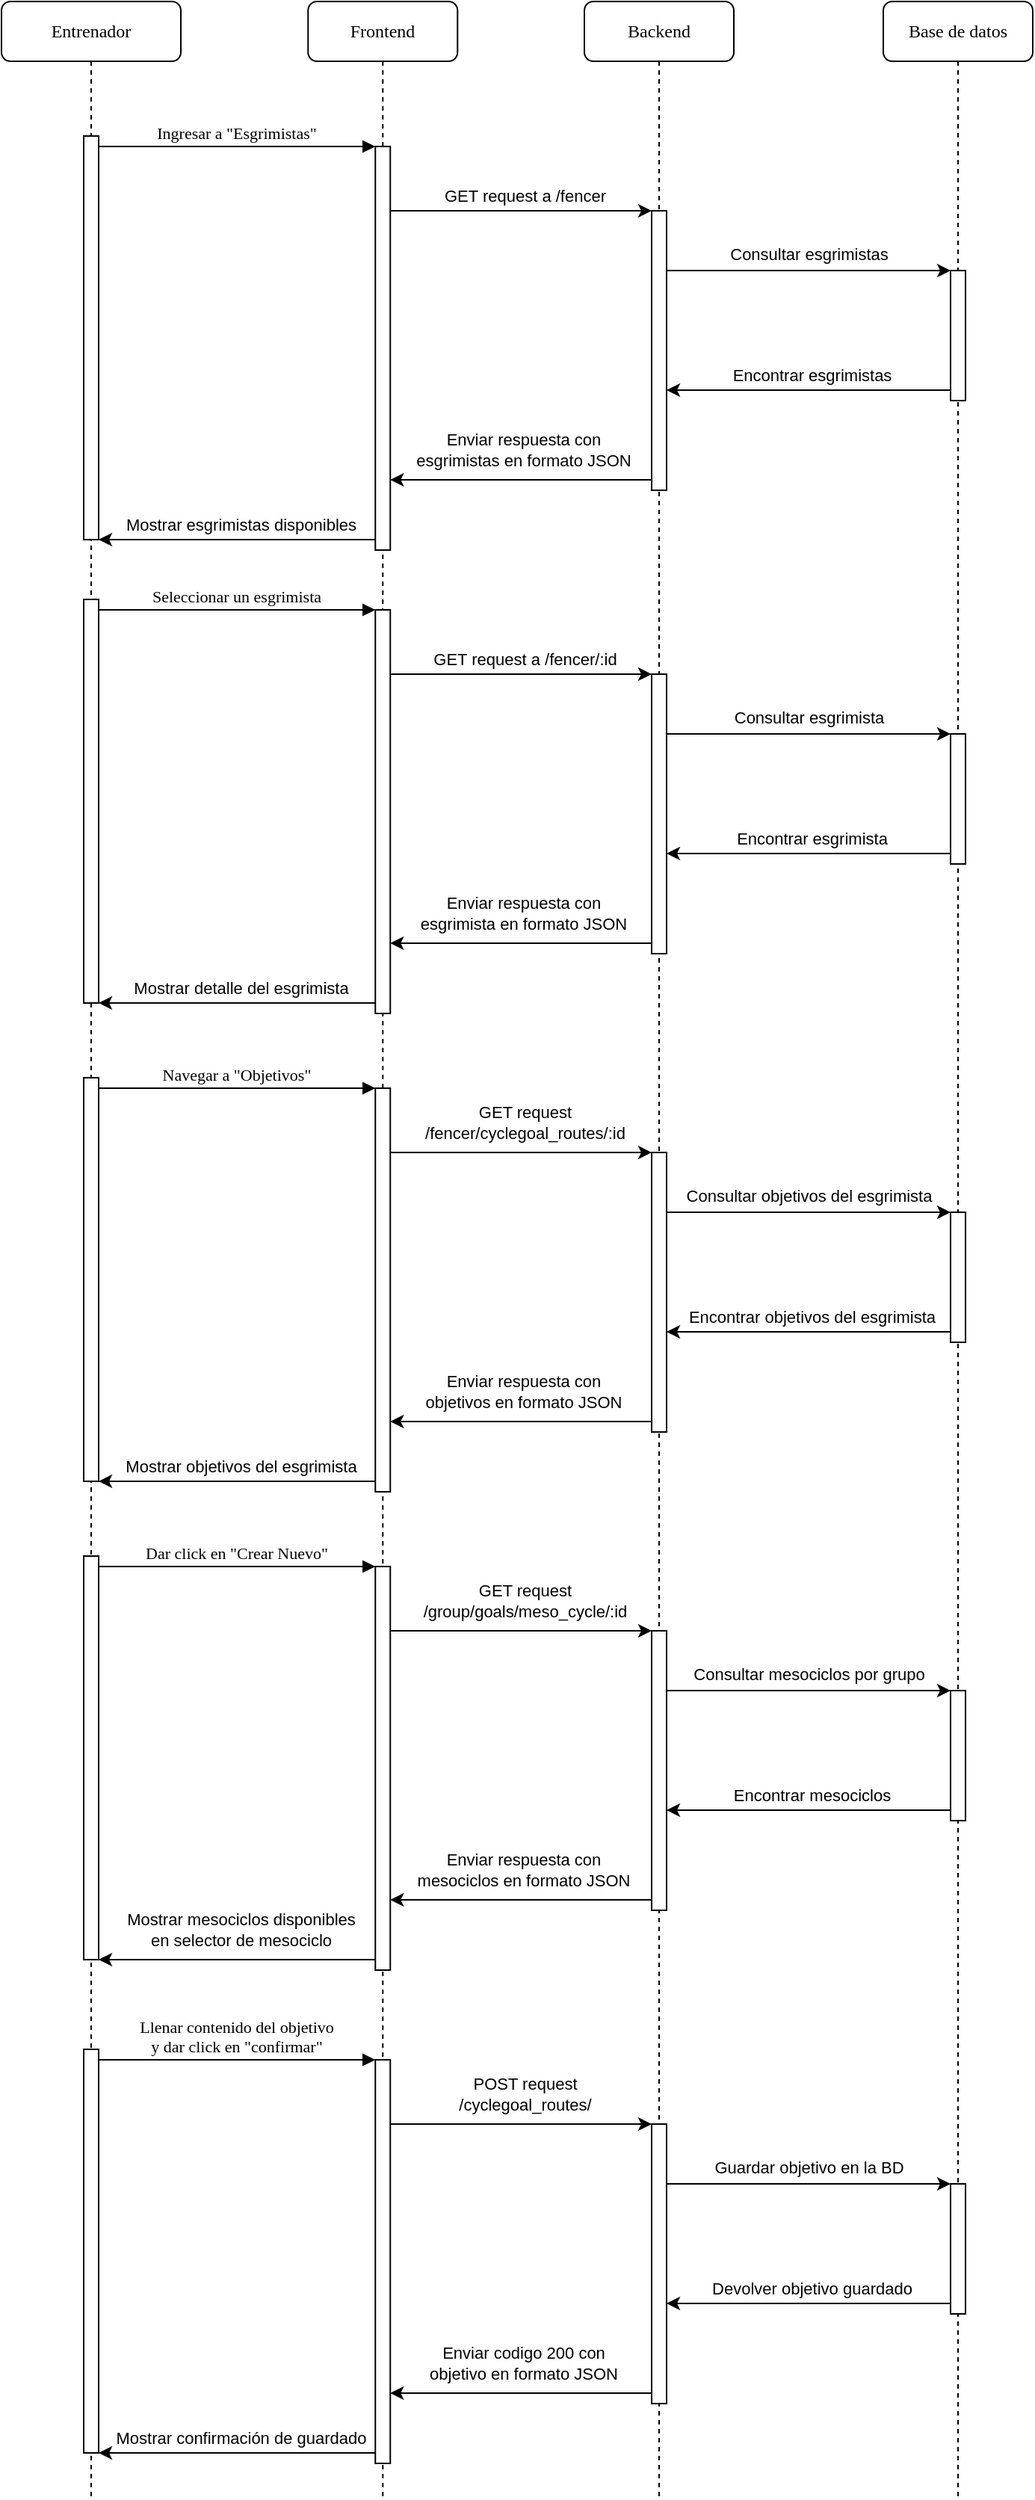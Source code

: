 <mxfile version="21.6.2" type="device">
  <diagram id="Gi5_93j05Tq5kSE1P_lF" name="Page-2">
    <mxGraphModel dx="1266" dy="746" grid="1" gridSize="10" guides="1" tooltips="1" connect="1" arrows="1" fold="1" page="1" pageScale="1" pageWidth="850" pageHeight="1100" math="0" shadow="0">
      <root>
        <mxCell id="0" />
        <mxCell id="1" parent="0" />
        <mxCell id="ZZxpTI72Ch4nWyN-9ozh-1" value="Backend" style="shape=umlLifeline;perimeter=lifelinePerimeter;whiteSpace=wrap;html=1;container=0;collapsible=0;recursiveResize=0;outlineConnect=0;rounded=1;shadow=0;comic=0;labelBackgroundColor=none;strokeWidth=1;fontFamily=Verdana;fontSize=12;align=center;" parent="1" vertex="1">
          <mxGeometry x="620" y="90" width="100" height="1670" as="geometry" />
        </mxCell>
        <mxCell id="ZZxpTI72Ch4nWyN-9ozh-6" value="Base de datos" style="shape=umlLifeline;perimeter=lifelinePerimeter;whiteSpace=wrap;html=1;container=0;collapsible=0;recursiveResize=0;outlineConnect=0;rounded=1;shadow=0;comic=0;labelBackgroundColor=none;strokeWidth=1;fontFamily=Verdana;fontSize=12;align=center;" parent="1" vertex="1">
          <mxGeometry x="820" y="90" width="100" height="1670" as="geometry" />
        </mxCell>
        <mxCell id="ZZxpTI72Ch4nWyN-9ozh-11" value="Entrenador" style="shape=umlLifeline;perimeter=lifelinePerimeter;whiteSpace=wrap;html=1;container=0;collapsible=0;recursiveResize=0;outlineConnect=0;rounded=1;shadow=0;comic=0;labelBackgroundColor=none;strokeWidth=1;fontFamily=Verdana;fontSize=12;align=center;" parent="1" vertex="1">
          <mxGeometry x="230" y="90" width="120" height="1670" as="geometry" />
        </mxCell>
        <mxCell id="ZZxpTI72Ch4nWyN-9ozh-21" value="Frontend" style="shape=umlLifeline;perimeter=lifelinePerimeter;whiteSpace=wrap;html=1;container=0;collapsible=0;recursiveResize=0;outlineConnect=0;rounded=1;shadow=0;comic=0;labelBackgroundColor=none;strokeWidth=1;fontFamily=Verdana;fontSize=12;align=center;" parent="1" vertex="1">
          <mxGeometry x="435.13" y="90" width="100" height="1670" as="geometry" />
        </mxCell>
        <mxCell id="ZZxpTI72Ch4nWyN-9ozh-12" value="" style="html=1;points=[];perimeter=orthogonalPerimeter;rounded=0;shadow=0;comic=0;labelBackgroundColor=none;strokeWidth=1;fontFamily=Verdana;fontSize=12;align=center;" parent="1" vertex="1">
          <mxGeometry x="285" y="180" width="10" height="270" as="geometry" />
        </mxCell>
        <mxCell id="mXo3GQkAn6UmXGM8vVlt-14" style="edgeStyle=orthogonalEdgeStyle;rounded=0;orthogonalLoop=1;jettySize=auto;html=1;" parent="1" source="UpYW0VXzlztQtEfswIcR-47" target="UpYW0VXzlztQtEfswIcR-48" edge="1">
          <mxGeometry relative="1" as="geometry">
            <Array as="points">
              <mxPoint x="770" y="270" />
              <mxPoint x="770" y="270" />
            </Array>
          </mxGeometry>
        </mxCell>
        <mxCell id="mXo3GQkAn6UmXGM8vVlt-15" value="Consultar esgrimistas" style="edgeLabel;html=1;align=center;verticalAlign=middle;resizable=0;points=[];" parent="mXo3GQkAn6UmXGM8vVlt-14" vertex="1" connectable="0">
          <mxGeometry x="-0.063" relative="1" as="geometry">
            <mxPoint x="6" y="-11" as="offset" />
          </mxGeometry>
        </mxCell>
        <mxCell id="mXo3GQkAn6UmXGM8vVlt-18" style="edgeStyle=orthogonalEdgeStyle;rounded=0;orthogonalLoop=1;jettySize=auto;html=1;" parent="1" source="UpYW0VXzlztQtEfswIcR-47" target="UpYW0VXzlztQtEfswIcR-55" edge="1">
          <mxGeometry relative="1" as="geometry">
            <Array as="points">
              <mxPoint x="580" y="410" />
              <mxPoint x="580" y="410" />
            </Array>
          </mxGeometry>
        </mxCell>
        <mxCell id="mXo3GQkAn6UmXGM8vVlt-19" value="Enviar respuesta con &lt;br&gt;esgrimistas en formato JSON" style="edgeLabel;html=1;align=center;verticalAlign=middle;resizable=0;points=[];" parent="mXo3GQkAn6UmXGM8vVlt-18" vertex="1" connectable="0">
          <mxGeometry x="-0.018" y="1" relative="1" as="geometry">
            <mxPoint y="-21" as="offset" />
          </mxGeometry>
        </mxCell>
        <mxCell id="UpYW0VXzlztQtEfswIcR-47" value="" style="html=1;points=[];perimeter=orthogonalPerimeter;rounded=0;shadow=0;comic=0;labelBackgroundColor=none;strokeWidth=1;fontFamily=Verdana;fontSize=12;align=center;" parent="1" vertex="1">
          <mxGeometry x="665" y="230" width="10" height="187" as="geometry" />
        </mxCell>
        <mxCell id="mXo3GQkAn6UmXGM8vVlt-16" style="edgeStyle=orthogonalEdgeStyle;rounded=0;orthogonalLoop=1;jettySize=auto;html=1;" parent="1" source="UpYW0VXzlztQtEfswIcR-48" target="UpYW0VXzlztQtEfswIcR-47" edge="1">
          <mxGeometry relative="1" as="geometry">
            <Array as="points">
              <mxPoint x="770" y="350" />
              <mxPoint x="770" y="350" />
            </Array>
          </mxGeometry>
        </mxCell>
        <mxCell id="mXo3GQkAn6UmXGM8vVlt-17" value="Encontrar esgrimistas" style="edgeLabel;html=1;align=center;verticalAlign=middle;resizable=0;points=[];" parent="mXo3GQkAn6UmXGM8vVlt-16" vertex="1" connectable="0">
          <mxGeometry x="-0.021" y="3" relative="1" as="geometry">
            <mxPoint y="-13" as="offset" />
          </mxGeometry>
        </mxCell>
        <mxCell id="UpYW0VXzlztQtEfswIcR-48" value="" style="html=1;points=[];perimeter=orthogonalPerimeter;rounded=0;shadow=0;comic=0;labelBackgroundColor=none;strokeWidth=1;fontFamily=Verdana;fontSize=12;align=center;" parent="1" vertex="1">
          <mxGeometry x="865" y="270" width="10" height="87" as="geometry" />
        </mxCell>
        <mxCell id="UpYW0VXzlztQtEfswIcR-49" value="Ingresar a &quot;Esgrimistas&quot;" style="html=1;verticalAlign=bottom;endArrow=block;entryX=0;entryY=0;labelBackgroundColor=none;fontFamily=Verdana;fontSize=11;edgeStyle=elbowEdgeStyle;elbow=vertical;" parent="1" target="UpYW0VXzlztQtEfswIcR-55" edge="1">
          <mxGeometry x="-0.006" relative="1" as="geometry">
            <mxPoint x="295" y="187" as="sourcePoint" />
            <mxPoint as="offset" />
          </mxGeometry>
        </mxCell>
        <mxCell id="mXo3GQkAn6UmXGM8vVlt-9" style="edgeStyle=orthogonalEdgeStyle;rounded=0;orthogonalLoop=1;jettySize=auto;html=1;" parent="1" source="UpYW0VXzlztQtEfswIcR-55" target="UpYW0VXzlztQtEfswIcR-47" edge="1">
          <mxGeometry relative="1" as="geometry">
            <Array as="points">
              <mxPoint x="580" y="230" />
              <mxPoint x="580" y="230" />
            </Array>
          </mxGeometry>
        </mxCell>
        <mxCell id="mXo3GQkAn6UmXGM8vVlt-12" value="GET request a /fencer" style="edgeLabel;html=1;align=center;verticalAlign=middle;resizable=0;points=[];" parent="mXo3GQkAn6UmXGM8vVlt-9" vertex="1" connectable="0">
          <mxGeometry x="0.131" y="1" relative="1" as="geometry">
            <mxPoint x="-9" y="-9" as="offset" />
          </mxGeometry>
        </mxCell>
        <mxCell id="mXo3GQkAn6UmXGM8vVlt-20" style="edgeStyle=orthogonalEdgeStyle;rounded=0;orthogonalLoop=1;jettySize=auto;html=1;" parent="1" source="UpYW0VXzlztQtEfswIcR-55" target="ZZxpTI72Ch4nWyN-9ozh-12" edge="1">
          <mxGeometry relative="1" as="geometry">
            <Array as="points">
              <mxPoint x="400" y="450" />
              <mxPoint x="400" y="450" />
            </Array>
          </mxGeometry>
        </mxCell>
        <mxCell id="mXo3GQkAn6UmXGM8vVlt-21" value="Mostrar esgrimistas disponibles" style="edgeLabel;html=1;align=center;verticalAlign=middle;resizable=0;points=[];" parent="mXo3GQkAn6UmXGM8vVlt-20" vertex="1" connectable="0">
          <mxGeometry x="0.226" y="3" relative="1" as="geometry">
            <mxPoint x="23" y="-13" as="offset" />
          </mxGeometry>
        </mxCell>
        <mxCell id="UpYW0VXzlztQtEfswIcR-55" value="" style="html=1;points=[];perimeter=orthogonalPerimeter;rounded=0;shadow=0;comic=0;labelBackgroundColor=none;strokeWidth=1;fontFamily=Verdana;fontSize=12;align=center;" parent="1" vertex="1">
          <mxGeometry x="480.13" y="187" width="10" height="270" as="geometry" />
        </mxCell>
        <mxCell id="mXo3GQkAn6UmXGM8vVlt-37" value="" style="html=1;points=[];perimeter=orthogonalPerimeter;rounded=0;shadow=0;comic=0;labelBackgroundColor=none;strokeWidth=1;fontFamily=Verdana;fontSize=12;align=center;" parent="1" vertex="1">
          <mxGeometry x="285" y="490" width="10" height="270" as="geometry" />
        </mxCell>
        <mxCell id="mXo3GQkAn6UmXGM8vVlt-38" style="edgeStyle=orthogonalEdgeStyle;rounded=0;orthogonalLoop=1;jettySize=auto;html=1;" parent="1" source="mXo3GQkAn6UmXGM8vVlt-42" target="mXo3GQkAn6UmXGM8vVlt-45" edge="1">
          <mxGeometry relative="1" as="geometry">
            <Array as="points">
              <mxPoint x="770" y="580" />
              <mxPoint x="770" y="580" />
            </Array>
          </mxGeometry>
        </mxCell>
        <mxCell id="mXo3GQkAn6UmXGM8vVlt-39" value="Consultar esgrimista" style="edgeLabel;html=1;align=center;verticalAlign=middle;resizable=0;points=[];" parent="mXo3GQkAn6UmXGM8vVlt-38" vertex="1" connectable="0">
          <mxGeometry x="-0.063" relative="1" as="geometry">
            <mxPoint x="6" y="-11" as="offset" />
          </mxGeometry>
        </mxCell>
        <mxCell id="mXo3GQkAn6UmXGM8vVlt-40" style="edgeStyle=orthogonalEdgeStyle;rounded=0;orthogonalLoop=1;jettySize=auto;html=1;" parent="1" source="mXo3GQkAn6UmXGM8vVlt-42" target="mXo3GQkAn6UmXGM8vVlt-51" edge="1">
          <mxGeometry relative="1" as="geometry">
            <Array as="points">
              <mxPoint x="580" y="720" />
              <mxPoint x="580" y="720" />
            </Array>
          </mxGeometry>
        </mxCell>
        <mxCell id="mXo3GQkAn6UmXGM8vVlt-41" value="Enviar respuesta con &lt;br&gt;esgrimista en formato JSON" style="edgeLabel;html=1;align=center;verticalAlign=middle;resizable=0;points=[];" parent="mXo3GQkAn6UmXGM8vVlt-40" vertex="1" connectable="0">
          <mxGeometry x="-0.018" y="1" relative="1" as="geometry">
            <mxPoint y="-21" as="offset" />
          </mxGeometry>
        </mxCell>
        <mxCell id="mXo3GQkAn6UmXGM8vVlt-42" value="" style="html=1;points=[];perimeter=orthogonalPerimeter;rounded=0;shadow=0;comic=0;labelBackgroundColor=none;strokeWidth=1;fontFamily=Verdana;fontSize=12;align=center;" parent="1" vertex="1">
          <mxGeometry x="665" y="540" width="10" height="187" as="geometry" />
        </mxCell>
        <mxCell id="mXo3GQkAn6UmXGM8vVlt-43" style="edgeStyle=orthogonalEdgeStyle;rounded=0;orthogonalLoop=1;jettySize=auto;html=1;" parent="1" source="mXo3GQkAn6UmXGM8vVlt-45" target="mXo3GQkAn6UmXGM8vVlt-42" edge="1">
          <mxGeometry relative="1" as="geometry">
            <Array as="points">
              <mxPoint x="770" y="660" />
              <mxPoint x="770" y="660" />
            </Array>
          </mxGeometry>
        </mxCell>
        <mxCell id="mXo3GQkAn6UmXGM8vVlt-44" value="Encontrar esgrimista" style="edgeLabel;html=1;align=center;verticalAlign=middle;resizable=0;points=[];" parent="mXo3GQkAn6UmXGM8vVlt-43" vertex="1" connectable="0">
          <mxGeometry x="-0.021" y="3" relative="1" as="geometry">
            <mxPoint y="-13" as="offset" />
          </mxGeometry>
        </mxCell>
        <mxCell id="mXo3GQkAn6UmXGM8vVlt-45" value="" style="html=1;points=[];perimeter=orthogonalPerimeter;rounded=0;shadow=0;comic=0;labelBackgroundColor=none;strokeWidth=1;fontFamily=Verdana;fontSize=12;align=center;" parent="1" vertex="1">
          <mxGeometry x="865" y="580" width="10" height="87" as="geometry" />
        </mxCell>
        <mxCell id="mXo3GQkAn6UmXGM8vVlt-46" value="Seleccionar un esgrimista" style="html=1;verticalAlign=bottom;endArrow=block;entryX=0;entryY=0;labelBackgroundColor=none;fontFamily=Verdana;fontSize=11;edgeStyle=elbowEdgeStyle;elbow=vertical;" parent="1" target="mXo3GQkAn6UmXGM8vVlt-51" edge="1">
          <mxGeometry x="-0.006" relative="1" as="geometry">
            <mxPoint x="295" y="497" as="sourcePoint" />
            <mxPoint as="offset" />
          </mxGeometry>
        </mxCell>
        <mxCell id="mXo3GQkAn6UmXGM8vVlt-47" style="edgeStyle=orthogonalEdgeStyle;rounded=0;orthogonalLoop=1;jettySize=auto;html=1;" parent="1" source="mXo3GQkAn6UmXGM8vVlt-51" target="mXo3GQkAn6UmXGM8vVlt-42" edge="1">
          <mxGeometry relative="1" as="geometry">
            <Array as="points">
              <mxPoint x="580" y="540" />
              <mxPoint x="580" y="540" />
            </Array>
          </mxGeometry>
        </mxCell>
        <mxCell id="mXo3GQkAn6UmXGM8vVlt-48" value="GET request a /fencer/:id" style="edgeLabel;html=1;align=center;verticalAlign=middle;resizable=0;points=[];" parent="mXo3GQkAn6UmXGM8vVlt-47" vertex="1" connectable="0">
          <mxGeometry x="0.131" y="1" relative="1" as="geometry">
            <mxPoint x="-9" y="-9" as="offset" />
          </mxGeometry>
        </mxCell>
        <mxCell id="mXo3GQkAn6UmXGM8vVlt-49" style="edgeStyle=orthogonalEdgeStyle;rounded=0;orthogonalLoop=1;jettySize=auto;html=1;" parent="1" source="mXo3GQkAn6UmXGM8vVlt-51" target="mXo3GQkAn6UmXGM8vVlt-37" edge="1">
          <mxGeometry relative="1" as="geometry">
            <Array as="points">
              <mxPoint x="400" y="760" />
              <mxPoint x="400" y="760" />
            </Array>
          </mxGeometry>
        </mxCell>
        <mxCell id="mXo3GQkAn6UmXGM8vVlt-50" value="Mostrar detalle del esgrimista" style="edgeLabel;html=1;align=center;verticalAlign=middle;resizable=0;points=[];" parent="mXo3GQkAn6UmXGM8vVlt-49" vertex="1" connectable="0">
          <mxGeometry x="0.226" y="3" relative="1" as="geometry">
            <mxPoint x="23" y="-13" as="offset" />
          </mxGeometry>
        </mxCell>
        <mxCell id="mXo3GQkAn6UmXGM8vVlt-51" value="" style="html=1;points=[];perimeter=orthogonalPerimeter;rounded=0;shadow=0;comic=0;labelBackgroundColor=none;strokeWidth=1;fontFamily=Verdana;fontSize=12;align=center;" parent="1" vertex="1">
          <mxGeometry x="480.13" y="497" width="10" height="270" as="geometry" />
        </mxCell>
        <mxCell id="mXo3GQkAn6UmXGM8vVlt-52" value="" style="html=1;points=[];perimeter=orthogonalPerimeter;rounded=0;shadow=0;comic=0;labelBackgroundColor=none;strokeWidth=1;fontFamily=Verdana;fontSize=12;align=center;" parent="1" vertex="1">
          <mxGeometry x="285" y="810" width="10" height="270" as="geometry" />
        </mxCell>
        <mxCell id="mXo3GQkAn6UmXGM8vVlt-53" style="edgeStyle=orthogonalEdgeStyle;rounded=0;orthogonalLoop=1;jettySize=auto;html=1;" parent="1" source="mXo3GQkAn6UmXGM8vVlt-57" target="mXo3GQkAn6UmXGM8vVlt-60" edge="1">
          <mxGeometry relative="1" as="geometry">
            <Array as="points">
              <mxPoint x="770" y="900" />
              <mxPoint x="770" y="900" />
            </Array>
          </mxGeometry>
        </mxCell>
        <mxCell id="mXo3GQkAn6UmXGM8vVlt-54" value="Consultar objetivos del esgrimista" style="edgeLabel;html=1;align=center;verticalAlign=middle;resizable=0;points=[];" parent="mXo3GQkAn6UmXGM8vVlt-53" vertex="1" connectable="0">
          <mxGeometry x="-0.063" relative="1" as="geometry">
            <mxPoint x="6" y="-11" as="offset" />
          </mxGeometry>
        </mxCell>
        <mxCell id="mXo3GQkAn6UmXGM8vVlt-55" style="edgeStyle=orthogonalEdgeStyle;rounded=0;orthogonalLoop=1;jettySize=auto;html=1;" parent="1" source="mXo3GQkAn6UmXGM8vVlt-57" target="mXo3GQkAn6UmXGM8vVlt-66" edge="1">
          <mxGeometry relative="1" as="geometry">
            <Array as="points">
              <mxPoint x="580" y="1040" />
              <mxPoint x="580" y="1040" />
            </Array>
          </mxGeometry>
        </mxCell>
        <mxCell id="mXo3GQkAn6UmXGM8vVlt-56" value="Enviar respuesta con &lt;br&gt;objetivos en formato JSON" style="edgeLabel;html=1;align=center;verticalAlign=middle;resizable=0;points=[];" parent="mXo3GQkAn6UmXGM8vVlt-55" vertex="1" connectable="0">
          <mxGeometry x="-0.018" y="1" relative="1" as="geometry">
            <mxPoint y="-21" as="offset" />
          </mxGeometry>
        </mxCell>
        <mxCell id="mXo3GQkAn6UmXGM8vVlt-57" value="" style="html=1;points=[];perimeter=orthogonalPerimeter;rounded=0;shadow=0;comic=0;labelBackgroundColor=none;strokeWidth=1;fontFamily=Verdana;fontSize=12;align=center;" parent="1" vertex="1">
          <mxGeometry x="665" y="860" width="10" height="187" as="geometry" />
        </mxCell>
        <mxCell id="mXo3GQkAn6UmXGM8vVlt-58" style="edgeStyle=orthogonalEdgeStyle;rounded=0;orthogonalLoop=1;jettySize=auto;html=1;" parent="1" source="mXo3GQkAn6UmXGM8vVlt-60" target="mXo3GQkAn6UmXGM8vVlt-57" edge="1">
          <mxGeometry relative="1" as="geometry">
            <Array as="points">
              <mxPoint x="770" y="980" />
              <mxPoint x="770" y="980" />
            </Array>
          </mxGeometry>
        </mxCell>
        <mxCell id="mXo3GQkAn6UmXGM8vVlt-59" value="Encontrar objetivos del esgrimista" style="edgeLabel;html=1;align=center;verticalAlign=middle;resizable=0;points=[];" parent="mXo3GQkAn6UmXGM8vVlt-58" vertex="1" connectable="0">
          <mxGeometry x="-0.021" y="3" relative="1" as="geometry">
            <mxPoint y="-13" as="offset" />
          </mxGeometry>
        </mxCell>
        <mxCell id="mXo3GQkAn6UmXGM8vVlt-60" value="" style="html=1;points=[];perimeter=orthogonalPerimeter;rounded=0;shadow=0;comic=0;labelBackgroundColor=none;strokeWidth=1;fontFamily=Verdana;fontSize=12;align=center;" parent="1" vertex="1">
          <mxGeometry x="865" y="900" width="10" height="87" as="geometry" />
        </mxCell>
        <mxCell id="mXo3GQkAn6UmXGM8vVlt-61" value="Navegar a &quot;Objetivos&quot;" style="html=1;verticalAlign=bottom;endArrow=block;entryX=0;entryY=0;labelBackgroundColor=none;fontFamily=Verdana;fontSize=11;edgeStyle=elbowEdgeStyle;elbow=vertical;" parent="1" target="mXo3GQkAn6UmXGM8vVlt-66" edge="1">
          <mxGeometry x="-0.006" relative="1" as="geometry">
            <mxPoint x="295" y="817" as="sourcePoint" />
            <mxPoint as="offset" />
          </mxGeometry>
        </mxCell>
        <mxCell id="mXo3GQkAn6UmXGM8vVlt-62" style="edgeStyle=orthogonalEdgeStyle;rounded=0;orthogonalLoop=1;jettySize=auto;html=1;" parent="1" source="mXo3GQkAn6UmXGM8vVlt-66" target="mXo3GQkAn6UmXGM8vVlt-57" edge="1">
          <mxGeometry relative="1" as="geometry">
            <Array as="points">
              <mxPoint x="580" y="860" />
              <mxPoint x="580" y="860" />
            </Array>
          </mxGeometry>
        </mxCell>
        <mxCell id="mXo3GQkAn6UmXGM8vVlt-63" value="GET request &lt;br&gt;/fencer/cyclegoal_routes/:id" style="edgeLabel;html=1;align=center;verticalAlign=middle;resizable=0;points=[];" parent="mXo3GQkAn6UmXGM8vVlt-62" vertex="1" connectable="0">
          <mxGeometry x="0.131" y="1" relative="1" as="geometry">
            <mxPoint x="-9" y="-19" as="offset" />
          </mxGeometry>
        </mxCell>
        <mxCell id="mXo3GQkAn6UmXGM8vVlt-64" style="edgeStyle=orthogonalEdgeStyle;rounded=0;orthogonalLoop=1;jettySize=auto;html=1;" parent="1" source="mXo3GQkAn6UmXGM8vVlt-66" target="mXo3GQkAn6UmXGM8vVlt-52" edge="1">
          <mxGeometry relative="1" as="geometry">
            <Array as="points">
              <mxPoint x="400" y="1080" />
              <mxPoint x="400" y="1080" />
            </Array>
          </mxGeometry>
        </mxCell>
        <mxCell id="mXo3GQkAn6UmXGM8vVlt-65" value="Mostrar objetivos del esgrimista" style="edgeLabel;html=1;align=center;verticalAlign=middle;resizable=0;points=[];" parent="mXo3GQkAn6UmXGM8vVlt-64" vertex="1" connectable="0">
          <mxGeometry x="0.226" y="3" relative="1" as="geometry">
            <mxPoint x="23" y="-13" as="offset" />
          </mxGeometry>
        </mxCell>
        <mxCell id="mXo3GQkAn6UmXGM8vVlt-66" value="" style="html=1;points=[];perimeter=orthogonalPerimeter;rounded=0;shadow=0;comic=0;labelBackgroundColor=none;strokeWidth=1;fontFamily=Verdana;fontSize=12;align=center;" parent="1" vertex="1">
          <mxGeometry x="480.13" y="817" width="10" height="270" as="geometry" />
        </mxCell>
        <mxCell id="mXo3GQkAn6UmXGM8vVlt-67" value="" style="html=1;points=[];perimeter=orthogonalPerimeter;rounded=0;shadow=0;comic=0;labelBackgroundColor=none;strokeWidth=1;fontFamily=Verdana;fontSize=12;align=center;" parent="1" vertex="1">
          <mxGeometry x="285" y="1130" width="10" height="270" as="geometry" />
        </mxCell>
        <mxCell id="mXo3GQkAn6UmXGM8vVlt-68" style="edgeStyle=orthogonalEdgeStyle;rounded=0;orthogonalLoop=1;jettySize=auto;html=1;" parent="1" source="mXo3GQkAn6UmXGM8vVlt-72" target="mXo3GQkAn6UmXGM8vVlt-75" edge="1">
          <mxGeometry relative="1" as="geometry">
            <Array as="points">
              <mxPoint x="770" y="1220" />
              <mxPoint x="770" y="1220" />
            </Array>
          </mxGeometry>
        </mxCell>
        <mxCell id="mXo3GQkAn6UmXGM8vVlt-69" value="Consultar mesociclos por grupo" style="edgeLabel;html=1;align=center;verticalAlign=middle;resizable=0;points=[];" parent="mXo3GQkAn6UmXGM8vVlt-68" vertex="1" connectable="0">
          <mxGeometry x="-0.063" relative="1" as="geometry">
            <mxPoint x="6" y="-11" as="offset" />
          </mxGeometry>
        </mxCell>
        <mxCell id="mXo3GQkAn6UmXGM8vVlt-70" style="edgeStyle=orthogonalEdgeStyle;rounded=0;orthogonalLoop=1;jettySize=auto;html=1;" parent="1" source="mXo3GQkAn6UmXGM8vVlt-72" target="mXo3GQkAn6UmXGM8vVlt-81" edge="1">
          <mxGeometry relative="1" as="geometry">
            <Array as="points">
              <mxPoint x="580" y="1360" />
              <mxPoint x="580" y="1360" />
            </Array>
          </mxGeometry>
        </mxCell>
        <mxCell id="mXo3GQkAn6UmXGM8vVlt-71" value="Enviar respuesta con &lt;br&gt;mesociclos en formato JSON" style="edgeLabel;html=1;align=center;verticalAlign=middle;resizable=0;points=[];" parent="mXo3GQkAn6UmXGM8vVlt-70" vertex="1" connectable="0">
          <mxGeometry x="-0.018" y="1" relative="1" as="geometry">
            <mxPoint y="-21" as="offset" />
          </mxGeometry>
        </mxCell>
        <mxCell id="mXo3GQkAn6UmXGM8vVlt-72" value="" style="html=1;points=[];perimeter=orthogonalPerimeter;rounded=0;shadow=0;comic=0;labelBackgroundColor=none;strokeWidth=1;fontFamily=Verdana;fontSize=12;align=center;" parent="1" vertex="1">
          <mxGeometry x="665" y="1180" width="10" height="187" as="geometry" />
        </mxCell>
        <mxCell id="mXo3GQkAn6UmXGM8vVlt-73" style="edgeStyle=orthogonalEdgeStyle;rounded=0;orthogonalLoop=1;jettySize=auto;html=1;" parent="1" source="mXo3GQkAn6UmXGM8vVlt-75" target="mXo3GQkAn6UmXGM8vVlt-72" edge="1">
          <mxGeometry relative="1" as="geometry">
            <Array as="points">
              <mxPoint x="770" y="1300" />
              <mxPoint x="770" y="1300" />
            </Array>
          </mxGeometry>
        </mxCell>
        <mxCell id="mXo3GQkAn6UmXGM8vVlt-74" value="Encontrar mesociclos" style="edgeLabel;html=1;align=center;verticalAlign=middle;resizable=0;points=[];" parent="mXo3GQkAn6UmXGM8vVlt-73" vertex="1" connectable="0">
          <mxGeometry x="-0.021" y="3" relative="1" as="geometry">
            <mxPoint y="-13" as="offset" />
          </mxGeometry>
        </mxCell>
        <mxCell id="mXo3GQkAn6UmXGM8vVlt-75" value="" style="html=1;points=[];perimeter=orthogonalPerimeter;rounded=0;shadow=0;comic=0;labelBackgroundColor=none;strokeWidth=1;fontFamily=Verdana;fontSize=12;align=center;" parent="1" vertex="1">
          <mxGeometry x="865" y="1220" width="10" height="87" as="geometry" />
        </mxCell>
        <mxCell id="mXo3GQkAn6UmXGM8vVlt-76" value="Dar click en &quot;Crear Nuevo&quot;" style="html=1;verticalAlign=bottom;endArrow=block;entryX=0;entryY=0;labelBackgroundColor=none;fontFamily=Verdana;fontSize=11;edgeStyle=elbowEdgeStyle;elbow=vertical;" parent="1" target="mXo3GQkAn6UmXGM8vVlt-81" edge="1">
          <mxGeometry x="-0.006" relative="1" as="geometry">
            <mxPoint x="295" y="1137" as="sourcePoint" />
            <mxPoint as="offset" />
          </mxGeometry>
        </mxCell>
        <mxCell id="mXo3GQkAn6UmXGM8vVlt-77" style="edgeStyle=orthogonalEdgeStyle;rounded=0;orthogonalLoop=1;jettySize=auto;html=1;" parent="1" source="mXo3GQkAn6UmXGM8vVlt-81" target="mXo3GQkAn6UmXGM8vVlt-72" edge="1">
          <mxGeometry relative="1" as="geometry">
            <Array as="points">
              <mxPoint x="580" y="1180" />
              <mxPoint x="580" y="1180" />
            </Array>
          </mxGeometry>
        </mxCell>
        <mxCell id="mXo3GQkAn6UmXGM8vVlt-78" value="GET request &lt;br&gt;/group/goals/meso_cycle/:id" style="edgeLabel;html=1;align=center;verticalAlign=middle;resizable=0;points=[];" parent="mXo3GQkAn6UmXGM8vVlt-77" vertex="1" connectable="0">
          <mxGeometry x="0.131" y="1" relative="1" as="geometry">
            <mxPoint x="-9" y="-19" as="offset" />
          </mxGeometry>
        </mxCell>
        <mxCell id="mXo3GQkAn6UmXGM8vVlt-79" style="edgeStyle=orthogonalEdgeStyle;rounded=0;orthogonalLoop=1;jettySize=auto;html=1;" parent="1" source="mXo3GQkAn6UmXGM8vVlt-81" target="mXo3GQkAn6UmXGM8vVlt-67" edge="1">
          <mxGeometry relative="1" as="geometry">
            <Array as="points">
              <mxPoint x="400" y="1400" />
              <mxPoint x="400" y="1400" />
            </Array>
          </mxGeometry>
        </mxCell>
        <mxCell id="mXo3GQkAn6UmXGM8vVlt-80" value="Mostrar mesociclos disponibles&lt;br&gt;en selector de mesociclo" style="edgeLabel;html=1;align=center;verticalAlign=middle;resizable=0;points=[];" parent="mXo3GQkAn6UmXGM8vVlt-79" vertex="1" connectable="0">
          <mxGeometry x="0.226" y="3" relative="1" as="geometry">
            <mxPoint x="23" y="-23" as="offset" />
          </mxGeometry>
        </mxCell>
        <mxCell id="mXo3GQkAn6UmXGM8vVlt-81" value="" style="html=1;points=[];perimeter=orthogonalPerimeter;rounded=0;shadow=0;comic=0;labelBackgroundColor=none;strokeWidth=1;fontFamily=Verdana;fontSize=12;align=center;" parent="1" vertex="1">
          <mxGeometry x="480.13" y="1137" width="10" height="270" as="geometry" />
        </mxCell>
        <mxCell id="mXo3GQkAn6UmXGM8vVlt-83" value="" style="html=1;points=[];perimeter=orthogonalPerimeter;rounded=0;shadow=0;comic=0;labelBackgroundColor=none;strokeWidth=1;fontFamily=Verdana;fontSize=12;align=center;" parent="1" vertex="1">
          <mxGeometry x="285" y="1460" width="10" height="270" as="geometry" />
        </mxCell>
        <mxCell id="mXo3GQkAn6UmXGM8vVlt-84" style="edgeStyle=orthogonalEdgeStyle;rounded=0;orthogonalLoop=1;jettySize=auto;html=1;" parent="1" source="mXo3GQkAn6UmXGM8vVlt-88" target="mXo3GQkAn6UmXGM8vVlt-91" edge="1">
          <mxGeometry relative="1" as="geometry">
            <Array as="points">
              <mxPoint x="770" y="1550" />
              <mxPoint x="770" y="1550" />
            </Array>
          </mxGeometry>
        </mxCell>
        <mxCell id="mXo3GQkAn6UmXGM8vVlt-85" value="Guardar objetivo en la BD" style="edgeLabel;html=1;align=center;verticalAlign=middle;resizable=0;points=[];" parent="mXo3GQkAn6UmXGM8vVlt-84" vertex="1" connectable="0">
          <mxGeometry x="-0.063" relative="1" as="geometry">
            <mxPoint x="6" y="-11" as="offset" />
          </mxGeometry>
        </mxCell>
        <mxCell id="mXo3GQkAn6UmXGM8vVlt-86" style="edgeStyle=orthogonalEdgeStyle;rounded=0;orthogonalLoop=1;jettySize=auto;html=1;" parent="1" source="mXo3GQkAn6UmXGM8vVlt-88" target="mXo3GQkAn6UmXGM8vVlt-97" edge="1">
          <mxGeometry relative="1" as="geometry">
            <Array as="points">
              <mxPoint x="580" y="1690" />
              <mxPoint x="580" y="1690" />
            </Array>
          </mxGeometry>
        </mxCell>
        <mxCell id="mXo3GQkAn6UmXGM8vVlt-87" value="Enviar codigo 200 con &lt;br&gt;objetivo en formato JSON" style="edgeLabel;html=1;align=center;verticalAlign=middle;resizable=0;points=[];" parent="mXo3GQkAn6UmXGM8vVlt-86" vertex="1" connectable="0">
          <mxGeometry x="-0.018" y="1" relative="1" as="geometry">
            <mxPoint y="-21" as="offset" />
          </mxGeometry>
        </mxCell>
        <mxCell id="mXo3GQkAn6UmXGM8vVlt-88" value="" style="html=1;points=[];perimeter=orthogonalPerimeter;rounded=0;shadow=0;comic=0;labelBackgroundColor=none;strokeWidth=1;fontFamily=Verdana;fontSize=12;align=center;" parent="1" vertex="1">
          <mxGeometry x="665" y="1510" width="10" height="187" as="geometry" />
        </mxCell>
        <mxCell id="mXo3GQkAn6UmXGM8vVlt-89" style="edgeStyle=orthogonalEdgeStyle;rounded=0;orthogonalLoop=1;jettySize=auto;html=1;" parent="1" source="mXo3GQkAn6UmXGM8vVlt-91" target="mXo3GQkAn6UmXGM8vVlt-88" edge="1">
          <mxGeometry relative="1" as="geometry">
            <Array as="points">
              <mxPoint x="770" y="1630" />
              <mxPoint x="770" y="1630" />
            </Array>
          </mxGeometry>
        </mxCell>
        <mxCell id="mXo3GQkAn6UmXGM8vVlt-90" value="Devolver objetivo guardado" style="edgeLabel;html=1;align=center;verticalAlign=middle;resizable=0;points=[];" parent="mXo3GQkAn6UmXGM8vVlt-89" vertex="1" connectable="0">
          <mxGeometry x="-0.021" y="3" relative="1" as="geometry">
            <mxPoint y="-13" as="offset" />
          </mxGeometry>
        </mxCell>
        <mxCell id="mXo3GQkAn6UmXGM8vVlt-91" value="" style="html=1;points=[];perimeter=orthogonalPerimeter;rounded=0;shadow=0;comic=0;labelBackgroundColor=none;strokeWidth=1;fontFamily=Verdana;fontSize=12;align=center;" parent="1" vertex="1">
          <mxGeometry x="865" y="1550" width="10" height="87" as="geometry" />
        </mxCell>
        <mxCell id="mXo3GQkAn6UmXGM8vVlt-92" value="Llenar contenido del objetivo&lt;br&gt;y dar click en &quot;confirmar&quot;" style="html=1;verticalAlign=bottom;endArrow=block;entryX=0;entryY=0;labelBackgroundColor=none;fontFamily=Verdana;fontSize=11;edgeStyle=elbowEdgeStyle;elbow=vertical;" parent="1" target="mXo3GQkAn6UmXGM8vVlt-97" edge="1">
          <mxGeometry x="-0.006" relative="1" as="geometry">
            <mxPoint x="295" y="1467" as="sourcePoint" />
            <mxPoint as="offset" />
          </mxGeometry>
        </mxCell>
        <mxCell id="mXo3GQkAn6UmXGM8vVlt-93" style="edgeStyle=orthogonalEdgeStyle;rounded=0;orthogonalLoop=1;jettySize=auto;html=1;" parent="1" source="mXo3GQkAn6UmXGM8vVlt-97" target="mXo3GQkAn6UmXGM8vVlt-88" edge="1">
          <mxGeometry relative="1" as="geometry">
            <Array as="points">
              <mxPoint x="580" y="1510" />
              <mxPoint x="580" y="1510" />
            </Array>
          </mxGeometry>
        </mxCell>
        <mxCell id="mXo3GQkAn6UmXGM8vVlt-94" value="POST request &lt;br&gt;/cyclegoal_routes/" style="edgeLabel;html=1;align=center;verticalAlign=middle;resizable=0;points=[];" parent="mXo3GQkAn6UmXGM8vVlt-93" vertex="1" connectable="0">
          <mxGeometry x="0.131" y="1" relative="1" as="geometry">
            <mxPoint x="-9" y="-19" as="offset" />
          </mxGeometry>
        </mxCell>
        <mxCell id="mXo3GQkAn6UmXGM8vVlt-95" style="edgeStyle=orthogonalEdgeStyle;rounded=0;orthogonalLoop=1;jettySize=auto;html=1;" parent="1" source="mXo3GQkAn6UmXGM8vVlt-97" target="mXo3GQkAn6UmXGM8vVlt-83" edge="1">
          <mxGeometry relative="1" as="geometry">
            <Array as="points">
              <mxPoint x="400" y="1730" />
              <mxPoint x="400" y="1730" />
            </Array>
          </mxGeometry>
        </mxCell>
        <mxCell id="mXo3GQkAn6UmXGM8vVlt-96" value="Mostrar confirmación de guardado" style="edgeLabel;html=1;align=center;verticalAlign=middle;resizable=0;points=[];" parent="mXo3GQkAn6UmXGM8vVlt-95" vertex="1" connectable="0">
          <mxGeometry x="0.226" y="3" relative="1" as="geometry">
            <mxPoint x="23" y="-13" as="offset" />
          </mxGeometry>
        </mxCell>
        <mxCell id="mXo3GQkAn6UmXGM8vVlt-97" value="" style="html=1;points=[];perimeter=orthogonalPerimeter;rounded=0;shadow=0;comic=0;labelBackgroundColor=none;strokeWidth=1;fontFamily=Verdana;fontSize=12;align=center;" parent="1" vertex="1">
          <mxGeometry x="480.13" y="1467" width="10" height="270" as="geometry" />
        </mxCell>
      </root>
    </mxGraphModel>
  </diagram>
</mxfile>
